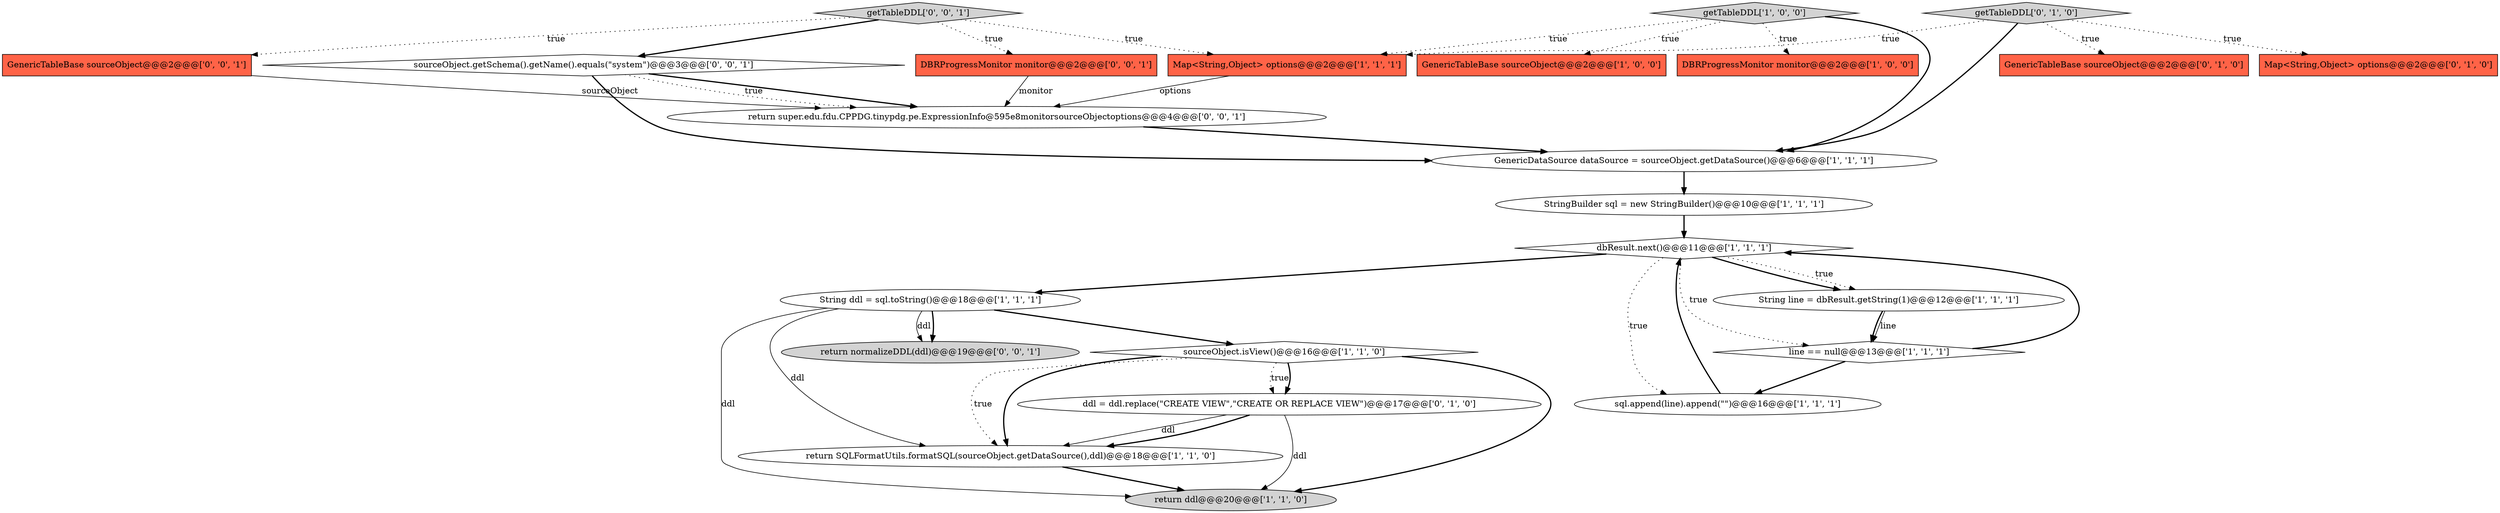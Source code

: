 digraph {
8 [style = filled, label = "return SQLFormatUtils.formatSQL(sourceObject.getDataSource(),ddl)@@@18@@@['1', '1', '0']", fillcolor = white, shape = ellipse image = "AAA0AAABBB1BBB"];
23 [style = filled, label = "sourceObject.getSchema().getName().equals(\"system\")@@@3@@@['0', '0', '1']", fillcolor = white, shape = diamond image = "AAA0AAABBB3BBB"];
2 [style = filled, label = "return ddl@@@20@@@['1', '1', '0']", fillcolor = lightgray, shape = ellipse image = "AAA0AAABBB1BBB"];
14 [style = filled, label = "GenericTableBase sourceObject@@@2@@@['0', '1', '0']", fillcolor = tomato, shape = box image = "AAA0AAABBB2BBB"];
0 [style = filled, label = "GenericTableBase sourceObject@@@2@@@['1', '0', '0']", fillcolor = tomato, shape = box image = "AAA0AAABBB1BBB"];
5 [style = filled, label = "line == null@@@13@@@['1', '1', '1']", fillcolor = white, shape = diamond image = "AAA0AAABBB1BBB"];
3 [style = filled, label = "DBRProgressMonitor monitor@@@2@@@['1', '0', '0']", fillcolor = tomato, shape = box image = "AAA0AAABBB1BBB"];
21 [style = filled, label = "DBRProgressMonitor monitor@@@2@@@['0', '0', '1']", fillcolor = tomato, shape = box image = "AAA0AAABBB3BBB"];
6 [style = filled, label = "dbResult.next()@@@11@@@['1', '1', '1']", fillcolor = white, shape = diamond image = "AAA0AAABBB1BBB"];
19 [style = filled, label = "return normalizeDDL(ddl)@@@19@@@['0', '0', '1']", fillcolor = lightgray, shape = ellipse image = "AAA0AAABBB3BBB"];
1 [style = filled, label = "GenericDataSource dataSource = sourceObject.getDataSource()@@@6@@@['1', '1', '1']", fillcolor = white, shape = ellipse image = "AAA0AAABBB1BBB"];
15 [style = filled, label = "Map<String,Object> options@@@2@@@['0', '1', '0']", fillcolor = tomato, shape = box image = "AAA0AAABBB2BBB"];
22 [style = filled, label = "return super.edu.fdu.CPPDG.tinypdg.pe.ExpressionInfo@595e8monitorsourceObjectoptions@@@4@@@['0', '0', '1']", fillcolor = white, shape = ellipse image = "AAA0AAABBB3BBB"];
9 [style = filled, label = "getTableDDL['1', '0', '0']", fillcolor = lightgray, shape = diamond image = "AAA0AAABBB1BBB"];
17 [style = filled, label = "ddl = ddl.replace(\"CREATE VIEW\",\"CREATE OR REPLACE VIEW\")@@@17@@@['0', '1', '0']", fillcolor = white, shape = ellipse image = "AAA1AAABBB2BBB"];
11 [style = filled, label = "StringBuilder sql = new StringBuilder()@@@10@@@['1', '1', '1']", fillcolor = white, shape = ellipse image = "AAA0AAABBB1BBB"];
4 [style = filled, label = "String line = dbResult.getString(1)@@@12@@@['1', '1', '1']", fillcolor = white, shape = ellipse image = "AAA0AAABBB1BBB"];
7 [style = filled, label = "sql.append(line).append(\"\")@@@16@@@['1', '1', '1']", fillcolor = white, shape = ellipse image = "AAA0AAABBB1BBB"];
18 [style = filled, label = "GenericTableBase sourceObject@@@2@@@['0', '0', '1']", fillcolor = tomato, shape = box image = "AAA0AAABBB3BBB"];
13 [style = filled, label = "String ddl = sql.toString()@@@18@@@['1', '1', '1']", fillcolor = white, shape = ellipse image = "AAA0AAABBB1BBB"];
16 [style = filled, label = "getTableDDL['0', '1', '0']", fillcolor = lightgray, shape = diamond image = "AAA0AAABBB2BBB"];
10 [style = filled, label = "Map<String,Object> options@@@2@@@['1', '1', '1']", fillcolor = tomato, shape = box image = "AAA0AAABBB1BBB"];
20 [style = filled, label = "getTableDDL['0', '0', '1']", fillcolor = lightgray, shape = diamond image = "AAA0AAABBB3BBB"];
12 [style = filled, label = "sourceObject.isView()@@@16@@@['1', '1', '0']", fillcolor = white, shape = diamond image = "AAA0AAABBB1BBB"];
23->22 [style = bold, label=""];
20->23 [style = bold, label=""];
17->2 [style = solid, label="ddl"];
6->4 [style = bold, label=""];
13->19 [style = bold, label=""];
9->0 [style = dotted, label="true"];
6->7 [style = dotted, label="true"];
20->21 [style = dotted, label="true"];
23->1 [style = bold, label=""];
20->18 [style = dotted, label="true"];
12->2 [style = bold, label=""];
4->5 [style = bold, label=""];
7->6 [style = bold, label=""];
16->14 [style = dotted, label="true"];
6->13 [style = bold, label=""];
10->22 [style = solid, label="options"];
13->19 [style = solid, label="ddl"];
11->6 [style = bold, label=""];
16->15 [style = dotted, label="true"];
9->10 [style = dotted, label="true"];
1->11 [style = bold, label=""];
12->17 [style = dotted, label="true"];
12->8 [style = dotted, label="true"];
6->5 [style = dotted, label="true"];
6->4 [style = dotted, label="true"];
13->12 [style = bold, label=""];
23->22 [style = dotted, label="true"];
8->2 [style = bold, label=""];
12->17 [style = bold, label=""];
20->10 [style = dotted, label="true"];
16->1 [style = bold, label=""];
13->2 [style = solid, label="ddl"];
18->22 [style = solid, label="sourceObject"];
17->8 [style = solid, label="ddl"];
16->10 [style = dotted, label="true"];
13->8 [style = solid, label="ddl"];
17->8 [style = bold, label=""];
9->3 [style = dotted, label="true"];
22->1 [style = bold, label=""];
12->8 [style = bold, label=""];
9->1 [style = bold, label=""];
4->5 [style = solid, label="line"];
21->22 [style = solid, label="monitor"];
5->7 [style = bold, label=""];
5->6 [style = bold, label=""];
}
